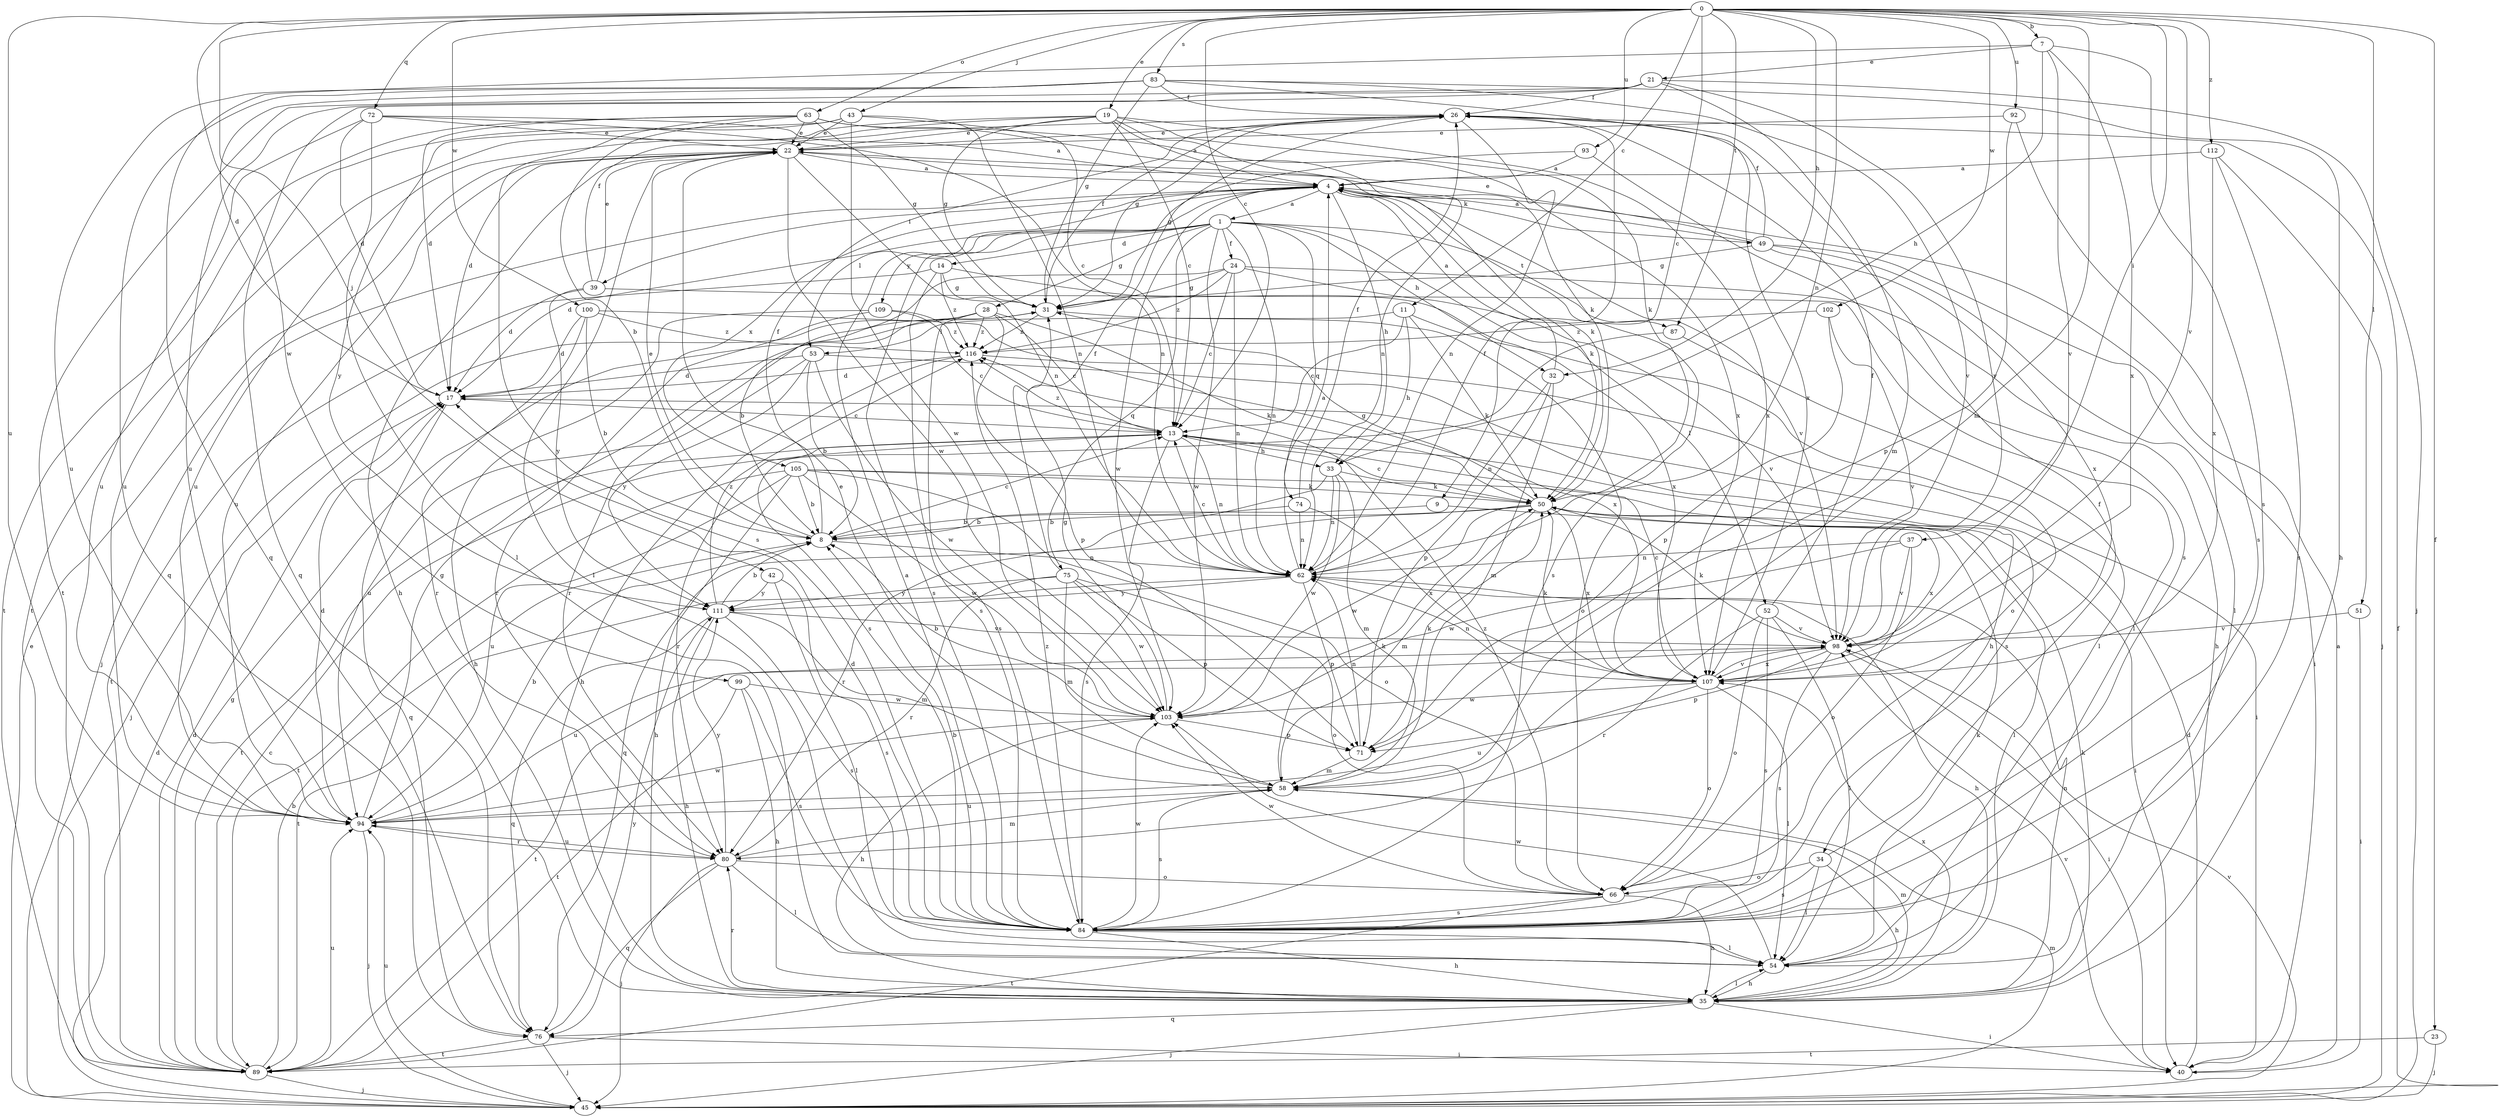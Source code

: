 strict digraph  {
0;
1;
4;
7;
8;
9;
11;
13;
14;
17;
19;
21;
22;
23;
24;
26;
28;
31;
32;
33;
34;
35;
37;
39;
40;
42;
43;
45;
49;
50;
51;
52;
53;
54;
58;
62;
63;
66;
71;
72;
74;
75;
76;
80;
83;
84;
87;
89;
92;
93;
94;
98;
99;
100;
102;
103;
105;
107;
109;
111;
112;
116;
0 -> 7  [label=b];
0 -> 9  [label=c];
0 -> 11  [label=c];
0 -> 13  [label=c];
0 -> 19  [label=e];
0 -> 23  [label=f];
0 -> 32  [label=h];
0 -> 37  [label=i];
0 -> 42  [label=j];
0 -> 43  [label=j];
0 -> 51  [label=l];
0 -> 58  [label=m];
0 -> 62  [label=n];
0 -> 63  [label=o];
0 -> 72  [label=q];
0 -> 83  [label=s];
0 -> 87  [label=t];
0 -> 92  [label=u];
0 -> 93  [label=u];
0 -> 94  [label=u];
0 -> 98  [label=v];
0 -> 99  [label=w];
0 -> 100  [label=w];
0 -> 102  [label=w];
0 -> 112  [label=z];
1 -> 14  [label=d];
1 -> 17  [label=d];
1 -> 24  [label=f];
1 -> 28  [label=g];
1 -> 32  [label=h];
1 -> 52  [label=l];
1 -> 62  [label=n];
1 -> 74  [label=q];
1 -> 75  [label=q];
1 -> 84  [label=s];
1 -> 87  [label=t];
1 -> 103  [label=w];
1 -> 109  [label=y];
4 -> 1  [label=a];
4 -> 33  [label=h];
4 -> 39  [label=i];
4 -> 45  [label=j];
4 -> 49  [label=k];
4 -> 50  [label=k];
4 -> 53  [label=l];
4 -> 84  [label=s];
4 -> 98  [label=v];
4 -> 103  [label=w];
4 -> 105  [label=x];
7 -> 21  [label=e];
7 -> 33  [label=h];
7 -> 76  [label=q];
7 -> 84  [label=s];
7 -> 98  [label=v];
7 -> 107  [label=x];
8 -> 13  [label=c];
8 -> 22  [label=e];
8 -> 26  [label=f];
8 -> 62  [label=n];
9 -> 8  [label=b];
9 -> 107  [label=x];
11 -> 13  [label=c];
11 -> 33  [label=h];
11 -> 50  [label=k];
11 -> 53  [label=l];
11 -> 66  [label=o];
13 -> 33  [label=h];
13 -> 34  [label=h];
13 -> 62  [label=n];
13 -> 80  [label=r];
13 -> 84  [label=s];
13 -> 89  [label=t];
13 -> 116  [label=z];
14 -> 31  [label=g];
14 -> 84  [label=s];
14 -> 89  [label=t];
14 -> 107  [label=x];
14 -> 116  [label=z];
17 -> 13  [label=c];
17 -> 76  [label=q];
19 -> 4  [label=a];
19 -> 13  [label=c];
19 -> 22  [label=e];
19 -> 31  [label=g];
19 -> 50  [label=k];
19 -> 62  [label=n];
19 -> 89  [label=t];
19 -> 94  [label=u];
19 -> 107  [label=x];
21 -> 26  [label=f];
21 -> 45  [label=j];
21 -> 58  [label=m];
21 -> 76  [label=q];
21 -> 89  [label=t];
21 -> 94  [label=u];
21 -> 98  [label=v];
22 -> 4  [label=a];
22 -> 17  [label=d];
22 -> 35  [label=h];
22 -> 50  [label=k];
22 -> 54  [label=l];
22 -> 62  [label=n];
22 -> 94  [label=u];
22 -> 103  [label=w];
23 -> 45  [label=j];
23 -> 89  [label=t];
24 -> 8  [label=b];
24 -> 13  [label=c];
24 -> 31  [label=g];
24 -> 35  [label=h];
24 -> 62  [label=n];
24 -> 98  [label=v];
24 -> 116  [label=z];
26 -> 22  [label=e];
26 -> 31  [label=g];
26 -> 62  [label=n];
28 -> 13  [label=c];
28 -> 45  [label=j];
28 -> 50  [label=k];
28 -> 71  [label=p];
28 -> 80  [label=r];
28 -> 84  [label=s];
28 -> 116  [label=z];
31 -> 26  [label=f];
31 -> 66  [label=o];
31 -> 116  [label=z];
32 -> 4  [label=a];
32 -> 58  [label=m];
32 -> 62  [label=n];
32 -> 71  [label=p];
33 -> 50  [label=k];
33 -> 58  [label=m];
33 -> 62  [label=n];
33 -> 76  [label=q];
33 -> 103  [label=w];
34 -> 26  [label=f];
34 -> 35  [label=h];
34 -> 54  [label=l];
34 -> 66  [label=o];
34 -> 84  [label=s];
35 -> 40  [label=i];
35 -> 45  [label=j];
35 -> 50  [label=k];
35 -> 54  [label=l];
35 -> 58  [label=m];
35 -> 62  [label=n];
35 -> 76  [label=q];
35 -> 80  [label=r];
35 -> 107  [label=x];
37 -> 62  [label=n];
37 -> 66  [label=o];
37 -> 98  [label=v];
37 -> 103  [label=w];
39 -> 17  [label=d];
39 -> 22  [label=e];
39 -> 26  [label=f];
39 -> 54  [label=l];
39 -> 111  [label=y];
40 -> 4  [label=a];
40 -> 17  [label=d];
40 -> 98  [label=v];
42 -> 54  [label=l];
42 -> 84  [label=s];
42 -> 111  [label=y];
43 -> 13  [label=c];
43 -> 22  [label=e];
43 -> 62  [label=n];
43 -> 94  [label=u];
43 -> 103  [label=w];
43 -> 111  [label=y];
45 -> 17  [label=d];
45 -> 22  [label=e];
45 -> 26  [label=f];
45 -> 58  [label=m];
45 -> 94  [label=u];
45 -> 98  [label=v];
49 -> 4  [label=a];
49 -> 22  [label=e];
49 -> 26  [label=f];
49 -> 31  [label=g];
49 -> 40  [label=i];
49 -> 54  [label=l];
49 -> 107  [label=x];
50 -> 8  [label=b];
50 -> 13  [label=c];
50 -> 31  [label=g];
50 -> 54  [label=l];
50 -> 58  [label=m];
50 -> 80  [label=r];
50 -> 103  [label=w];
50 -> 107  [label=x];
51 -> 40  [label=i];
51 -> 98  [label=v];
52 -> 26  [label=f];
52 -> 54  [label=l];
52 -> 66  [label=o];
52 -> 80  [label=r];
52 -> 84  [label=s];
52 -> 98  [label=v];
53 -> 8  [label=b];
53 -> 17  [label=d];
53 -> 84  [label=s];
53 -> 94  [label=u];
53 -> 103  [label=w];
53 -> 111  [label=y];
54 -> 35  [label=h];
54 -> 50  [label=k];
54 -> 103  [label=w];
58 -> 22  [label=e];
58 -> 50  [label=k];
58 -> 84  [label=s];
58 -> 94  [label=u];
62 -> 4  [label=a];
62 -> 13  [label=c];
62 -> 26  [label=f];
62 -> 35  [label=h];
62 -> 71  [label=p];
62 -> 89  [label=t];
62 -> 111  [label=y];
63 -> 8  [label=b];
63 -> 17  [label=d];
63 -> 22  [label=e];
63 -> 31  [label=g];
63 -> 50  [label=k];
63 -> 84  [label=s];
63 -> 89  [label=t];
63 -> 107  [label=x];
66 -> 35  [label=h];
66 -> 84  [label=s];
66 -> 89  [label=t];
66 -> 103  [label=w];
66 -> 116  [label=z];
71 -> 50  [label=k];
71 -> 58  [label=m];
71 -> 62  [label=n];
72 -> 4  [label=a];
72 -> 17  [label=d];
72 -> 22  [label=e];
72 -> 54  [label=l];
72 -> 62  [label=n];
72 -> 94  [label=u];
74 -> 8  [label=b];
74 -> 26  [label=f];
74 -> 62  [label=n];
74 -> 107  [label=x];
75 -> 26  [label=f];
75 -> 58  [label=m];
75 -> 66  [label=o];
75 -> 71  [label=p];
75 -> 80  [label=r];
75 -> 103  [label=w];
75 -> 111  [label=y];
76 -> 40  [label=i];
76 -> 45  [label=j];
76 -> 89  [label=t];
76 -> 111  [label=y];
80 -> 45  [label=j];
80 -> 54  [label=l];
80 -> 58  [label=m];
80 -> 66  [label=o];
80 -> 76  [label=q];
80 -> 94  [label=u];
80 -> 111  [label=y];
83 -> 17  [label=d];
83 -> 26  [label=f];
83 -> 31  [label=g];
83 -> 35  [label=h];
83 -> 76  [label=q];
83 -> 94  [label=u];
83 -> 98  [label=v];
83 -> 107  [label=x];
84 -> 4  [label=a];
84 -> 8  [label=b];
84 -> 17  [label=d];
84 -> 35  [label=h];
84 -> 54  [label=l];
84 -> 103  [label=w];
84 -> 116  [label=z];
87 -> 54  [label=l];
87 -> 84  [label=s];
89 -> 8  [label=b];
89 -> 13  [label=c];
89 -> 17  [label=d];
89 -> 31  [label=g];
89 -> 45  [label=j];
89 -> 94  [label=u];
92 -> 22  [label=e];
92 -> 71  [label=p];
92 -> 84  [label=s];
93 -> 4  [label=a];
93 -> 31  [label=g];
93 -> 84  [label=s];
94 -> 8  [label=b];
94 -> 17  [label=d];
94 -> 31  [label=g];
94 -> 45  [label=j];
94 -> 80  [label=r];
94 -> 103  [label=w];
98 -> 40  [label=i];
98 -> 50  [label=k];
98 -> 71  [label=p];
98 -> 84  [label=s];
98 -> 89  [label=t];
98 -> 94  [label=u];
98 -> 107  [label=x];
99 -> 35  [label=h];
99 -> 84  [label=s];
99 -> 89  [label=t];
99 -> 103  [label=w];
100 -> 8  [label=b];
100 -> 17  [label=d];
100 -> 80  [label=r];
100 -> 107  [label=x];
100 -> 116  [label=z];
102 -> 71  [label=p];
102 -> 98  [label=v];
102 -> 116  [label=z];
103 -> 8  [label=b];
103 -> 31  [label=g];
103 -> 35  [label=h];
103 -> 71  [label=p];
105 -> 8  [label=b];
105 -> 35  [label=h];
105 -> 40  [label=i];
105 -> 50  [label=k];
105 -> 66  [label=o];
105 -> 89  [label=t];
105 -> 94  [label=u];
105 -> 103  [label=w];
107 -> 13  [label=c];
107 -> 50  [label=k];
107 -> 54  [label=l];
107 -> 62  [label=n];
107 -> 66  [label=o];
107 -> 94  [label=u];
107 -> 98  [label=v];
107 -> 103  [label=w];
109 -> 13  [label=c];
109 -> 35  [label=h];
109 -> 80  [label=r];
109 -> 116  [label=z];
111 -> 8  [label=b];
111 -> 35  [label=h];
111 -> 58  [label=m];
111 -> 76  [label=q];
111 -> 84  [label=s];
111 -> 98  [label=v];
111 -> 116  [label=z];
112 -> 4  [label=a];
112 -> 45  [label=j];
112 -> 84  [label=s];
112 -> 107  [label=x];
116 -> 17  [label=d];
116 -> 35  [label=h];
116 -> 40  [label=i];
}
